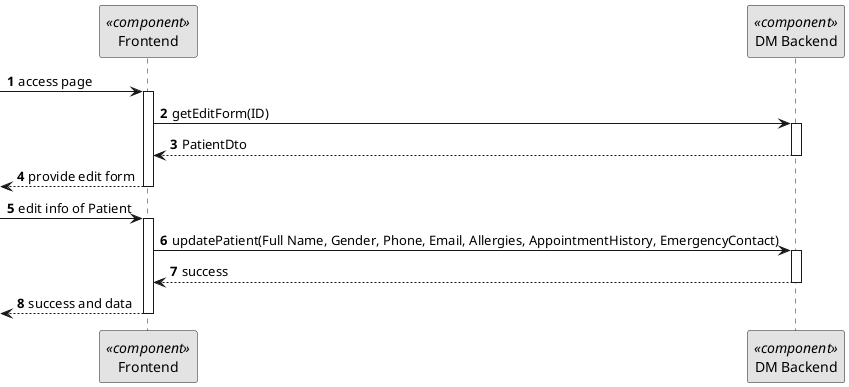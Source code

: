 @startuml 5.1.9
skinparam monochrome true
skinparam packageStyle rectangle
skinparam shadowing false

autonumber

participant "Frontend" as FE <<component>>
participant "DM Backend" as BE <<component>>

-> FE: access page
activate FE
FE -> BE: getEditForm(ID)
activate BE
BE --> FE: PatientDto
deactivate BE
<-- FE : provide edit form
deactivate FE
-> FE : edit info of Patient
activate FE
FE -> BE: updatePatient(Full Name, Gender, Phone, Email, Allergies, AppointmentHistory, EmergencyContact)
activate BE

BE --> FE: success
deactivate BE
<-- FE : success and data

deactivate FE




@enduml